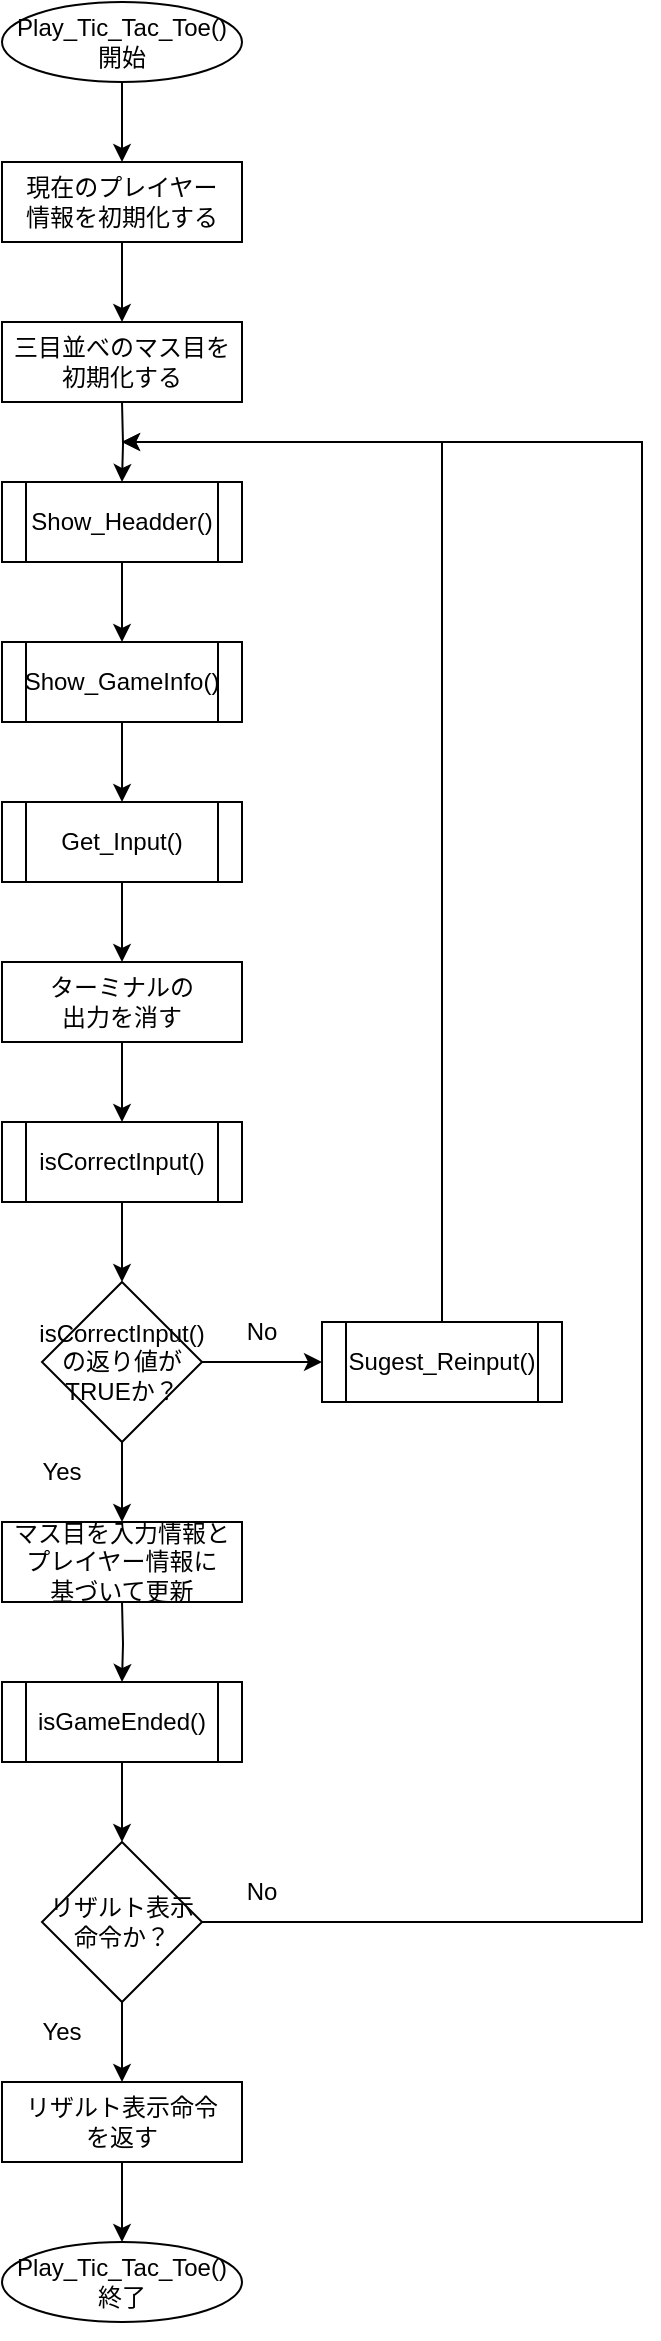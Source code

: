 <mxfile version="24.4.0" type="device">
  <diagram id="C5RBs43oDa-KdzZeNtuy" name="Page-1">
    <mxGraphModel dx="798" dy="1722" grid="1" gridSize="10" guides="1" tooltips="1" connect="1" arrows="1" fold="1" page="1" pageScale="1" pageWidth="827" pageHeight="1169" math="0" shadow="0">
      <root>
        <mxCell id="WIyWlLk6GJQsqaUBKTNV-0" />
        <mxCell id="WIyWlLk6GJQsqaUBKTNV-1" parent="WIyWlLk6GJQsqaUBKTNV-0" />
        <mxCell id="IrcvGG0eoknggt3iQuye-2" style="edgeStyle=orthogonalEdgeStyle;rounded=0;orthogonalLoop=1;jettySize=auto;html=1;exitX=0.5;exitY=1;exitDx=0;exitDy=0;entryX=0.5;entryY=0;entryDx=0;entryDy=0;" parent="WIyWlLk6GJQsqaUBKTNV-1" source="8TOtAR3GiRno94ppOy6--1" target="IrcvGG0eoknggt3iQuye-1" edge="1">
          <mxGeometry relative="1" as="geometry" />
        </mxCell>
        <mxCell id="8TOtAR3GiRno94ppOy6--1" value="Play_Tic_Tac_Toe()&lt;br&gt;開始" style="ellipse;whiteSpace=wrap;html=1;" parent="WIyWlLk6GJQsqaUBKTNV-1" vertex="1">
          <mxGeometry x="200" y="-80" width="120" height="40" as="geometry" />
        </mxCell>
        <mxCell id="8TOtAR3GiRno94ppOy6--6" style="edgeStyle=orthogonalEdgeStyle;rounded=0;orthogonalLoop=1;jettySize=auto;html=1;exitX=0.5;exitY=1;exitDx=0;exitDy=0;entryX=0.5;entryY=0;entryDx=0;entryDy=0;" parent="WIyWlLk6GJQsqaUBKTNV-1" source="8TOtAR3GiRno94ppOy6--3" target="8TOtAR3GiRno94ppOy6--5" edge="1">
          <mxGeometry relative="1" as="geometry" />
        </mxCell>
        <mxCell id="8TOtAR3GiRno94ppOy6--3" value="Show_Headder()" style="shape=process;whiteSpace=wrap;html=1;backgroundOutline=1;" parent="WIyWlLk6GJQsqaUBKTNV-1" vertex="1">
          <mxGeometry x="200" y="160" width="120" height="40" as="geometry" />
        </mxCell>
        <mxCell id="8TOtAR3GiRno94ppOy6--8" style="edgeStyle=orthogonalEdgeStyle;rounded=0;orthogonalLoop=1;jettySize=auto;html=1;exitX=0.5;exitY=1;exitDx=0;exitDy=0;" parent="WIyWlLk6GJQsqaUBKTNV-1" source="8TOtAR3GiRno94ppOy6--5" target="8TOtAR3GiRno94ppOy6--7" edge="1">
          <mxGeometry relative="1" as="geometry" />
        </mxCell>
        <mxCell id="8TOtAR3GiRno94ppOy6--5" value="Show_GameInfo()" style="shape=process;whiteSpace=wrap;html=1;backgroundOutline=1;" parent="WIyWlLk6GJQsqaUBKTNV-1" vertex="1">
          <mxGeometry x="200" y="240" width="120" height="40" as="geometry" />
        </mxCell>
        <mxCell id="IrcvGG0eoknggt3iQuye-4" style="edgeStyle=orthogonalEdgeStyle;rounded=0;orthogonalLoop=1;jettySize=auto;html=1;exitX=0.5;exitY=1;exitDx=0;exitDy=0;entryX=0.5;entryY=0;entryDx=0;entryDy=0;" parent="WIyWlLk6GJQsqaUBKTNV-1" source="8TOtAR3GiRno94ppOy6--7" target="8TOtAR3GiRno94ppOy6--28" edge="1">
          <mxGeometry relative="1" as="geometry" />
        </mxCell>
        <mxCell id="8TOtAR3GiRno94ppOy6--7" value="Get_Input()" style="shape=process;whiteSpace=wrap;html=1;backgroundOutline=1;" parent="WIyWlLk6GJQsqaUBKTNV-1" vertex="1">
          <mxGeometry x="200" y="320" width="120" height="40" as="geometry" />
        </mxCell>
        <mxCell id="IrcvGG0eoknggt3iQuye-6" style="edgeStyle=orthogonalEdgeStyle;rounded=0;orthogonalLoop=1;jettySize=auto;html=1;exitX=0.5;exitY=1;exitDx=0;exitDy=0;entryX=0.5;entryY=0;entryDx=0;entryDy=0;" parent="WIyWlLk6GJQsqaUBKTNV-1" source="8TOtAR3GiRno94ppOy6--9" target="8TOtAR3GiRno94ppOy6--11" edge="1">
          <mxGeometry relative="1" as="geometry" />
        </mxCell>
        <mxCell id="8TOtAR3GiRno94ppOy6--9" value="isCorrectInput()" style="shape=process;whiteSpace=wrap;html=1;backgroundOutline=1;" parent="WIyWlLk6GJQsqaUBKTNV-1" vertex="1">
          <mxGeometry x="200" y="480" width="120" height="40" as="geometry" />
        </mxCell>
        <mxCell id="8TOtAR3GiRno94ppOy6--15" style="edgeStyle=orthogonalEdgeStyle;rounded=0;orthogonalLoop=1;jettySize=auto;html=1;exitX=0.5;exitY=1;exitDx=0;exitDy=0;entryX=0.5;entryY=0;entryDx=0;entryDy=0;" parent="WIyWlLk6GJQsqaUBKTNV-1" source="8TOtAR3GiRno94ppOy6--11" edge="1">
          <mxGeometry relative="1" as="geometry">
            <mxPoint x="260" y="680" as="targetPoint" />
          </mxGeometry>
        </mxCell>
        <mxCell id="8TOtAR3GiRno94ppOy6--26" style="edgeStyle=orthogonalEdgeStyle;rounded=0;orthogonalLoop=1;jettySize=auto;html=1;exitX=1;exitY=0.5;exitDx=0;exitDy=0;entryX=0;entryY=0.5;entryDx=0;entryDy=0;" parent="WIyWlLk6GJQsqaUBKTNV-1" source="8TOtAR3GiRno94ppOy6--11" target="8TOtAR3GiRno94ppOy6--24" edge="1">
          <mxGeometry relative="1" as="geometry" />
        </mxCell>
        <mxCell id="8TOtAR3GiRno94ppOy6--11" value="isCorrectInput()&lt;br&gt;の返り値がTRUEか？" style="rhombus;whiteSpace=wrap;html=1;" parent="WIyWlLk6GJQsqaUBKTNV-1" vertex="1">
          <mxGeometry x="220" y="560" width="80" height="80" as="geometry" />
        </mxCell>
        <mxCell id="8TOtAR3GiRno94ppOy6--21" style="edgeStyle=orthogonalEdgeStyle;rounded=0;orthogonalLoop=1;jettySize=auto;html=1;exitX=0.5;exitY=1;exitDx=0;exitDy=0;entryX=0.5;entryY=0;entryDx=0;entryDy=0;" parent="WIyWlLk6GJQsqaUBKTNV-1" target="8TOtAR3GiRno94ppOy6--20" edge="1">
          <mxGeometry relative="1" as="geometry">
            <mxPoint x="260" y="720" as="sourcePoint" />
          </mxGeometry>
        </mxCell>
        <mxCell id="8TOtAR3GiRno94ppOy6--19" style="edgeStyle=orthogonalEdgeStyle;rounded=0;orthogonalLoop=1;jettySize=auto;html=1;exitX=0.5;exitY=1;exitDx=0;exitDy=0;entryX=0.5;entryY=0;entryDx=0;entryDy=0;" parent="WIyWlLk6GJQsqaUBKTNV-1" target="8TOtAR3GiRno94ppOy6--3" edge="1">
          <mxGeometry relative="1" as="geometry">
            <mxPoint x="260" y="120" as="sourcePoint" />
          </mxGeometry>
        </mxCell>
        <mxCell id="8TOtAR3GiRno94ppOy6--23" style="edgeStyle=orthogonalEdgeStyle;rounded=0;orthogonalLoop=1;jettySize=auto;html=1;exitX=0.5;exitY=1;exitDx=0;exitDy=0;entryX=0.5;entryY=0;entryDx=0;entryDy=0;" parent="WIyWlLk6GJQsqaUBKTNV-1" source="8TOtAR3GiRno94ppOy6--20" target="8TOtAR3GiRno94ppOy6--22" edge="1">
          <mxGeometry relative="1" as="geometry" />
        </mxCell>
        <mxCell id="8TOtAR3GiRno94ppOy6--20" value="isGameEnded()" style="shape=process;whiteSpace=wrap;html=1;backgroundOutline=1;" parent="WIyWlLk6GJQsqaUBKTNV-1" vertex="1">
          <mxGeometry x="200" y="760" width="120" height="40" as="geometry" />
        </mxCell>
        <mxCell id="8TOtAR3GiRno94ppOy6--33" style="edgeStyle=orthogonalEdgeStyle;rounded=0;orthogonalLoop=1;jettySize=auto;html=1;exitX=0.5;exitY=1;exitDx=0;exitDy=0;" parent="WIyWlLk6GJQsqaUBKTNV-1" source="8TOtAR3GiRno94ppOy6--22" target="8TOtAR3GiRno94ppOy6--32" edge="1">
          <mxGeometry relative="1" as="geometry" />
        </mxCell>
        <mxCell id="8TOtAR3GiRno94ppOy6--36" style="edgeStyle=orthogonalEdgeStyle;rounded=0;orthogonalLoop=1;jettySize=auto;html=1;exitX=1;exitY=0.5;exitDx=0;exitDy=0;" parent="WIyWlLk6GJQsqaUBKTNV-1" source="8TOtAR3GiRno94ppOy6--22" edge="1">
          <mxGeometry relative="1" as="geometry">
            <mxPoint x="260" y="140" as="targetPoint" />
            <Array as="points">
              <mxPoint x="520" y="880" />
              <mxPoint x="520" y="140" />
            </Array>
          </mxGeometry>
        </mxCell>
        <mxCell id="8TOtAR3GiRno94ppOy6--22" value="リザルト表示命令か？" style="rhombus;whiteSpace=wrap;html=1;" parent="WIyWlLk6GJQsqaUBKTNV-1" vertex="1">
          <mxGeometry x="220" y="840" width="80" height="80" as="geometry" />
        </mxCell>
        <mxCell id="8TOtAR3GiRno94ppOy6--31" style="edgeStyle=orthogonalEdgeStyle;rounded=0;orthogonalLoop=1;jettySize=auto;html=1;exitX=0.5;exitY=0;exitDx=0;exitDy=0;" parent="WIyWlLk6GJQsqaUBKTNV-1" source="8TOtAR3GiRno94ppOy6--24" edge="1">
          <mxGeometry relative="1" as="geometry">
            <mxPoint x="260" y="140" as="targetPoint" />
            <Array as="points">
              <mxPoint x="420" y="140" />
            </Array>
          </mxGeometry>
        </mxCell>
        <mxCell id="8TOtAR3GiRno94ppOy6--24" value="Sugest_Reinput()" style="shape=process;whiteSpace=wrap;html=1;backgroundOutline=1;" parent="WIyWlLk6GJQsqaUBKTNV-1" vertex="1">
          <mxGeometry x="360" y="580" width="120" height="40" as="geometry" />
        </mxCell>
        <mxCell id="IrcvGG0eoknggt3iQuye-5" style="edgeStyle=orthogonalEdgeStyle;rounded=0;orthogonalLoop=1;jettySize=auto;html=1;exitX=0.5;exitY=1;exitDx=0;exitDy=0;entryX=0.5;entryY=0;entryDx=0;entryDy=0;" parent="WIyWlLk6GJQsqaUBKTNV-1" source="8TOtAR3GiRno94ppOy6--28" target="8TOtAR3GiRno94ppOy6--9" edge="1">
          <mxGeometry relative="1" as="geometry" />
        </mxCell>
        <mxCell id="8TOtAR3GiRno94ppOy6--28" value="ターミナルの&lt;div&gt;出力を消す&lt;/div&gt;" style="rounded=0;whiteSpace=wrap;html=1;" parent="WIyWlLk6GJQsqaUBKTNV-1" vertex="1">
          <mxGeometry x="200" y="400" width="120" height="40" as="geometry" />
        </mxCell>
        <mxCell id="8TOtAR3GiRno94ppOy6--38" style="edgeStyle=orthogonalEdgeStyle;rounded=0;orthogonalLoop=1;jettySize=auto;html=1;exitX=0.5;exitY=1;exitDx=0;exitDy=0;entryX=0.5;entryY=0;entryDx=0;entryDy=0;" parent="WIyWlLk6GJQsqaUBKTNV-1" source="8TOtAR3GiRno94ppOy6--32" target="8TOtAR3GiRno94ppOy6--37" edge="1">
          <mxGeometry relative="1" as="geometry" />
        </mxCell>
        <mxCell id="8TOtAR3GiRno94ppOy6--32" value="リザルト表示命令&lt;div&gt;を返す&lt;/div&gt;" style="rounded=0;whiteSpace=wrap;html=1;" parent="WIyWlLk6GJQsqaUBKTNV-1" vertex="1">
          <mxGeometry x="200" y="960" width="120" height="40" as="geometry" />
        </mxCell>
        <mxCell id="8TOtAR3GiRno94ppOy6--37" value="Play_Tic_Tac_Toe()&lt;br&gt;終了" style="ellipse;whiteSpace=wrap;html=1;" parent="WIyWlLk6GJQsqaUBKTNV-1" vertex="1">
          <mxGeometry x="200" y="1040" width="120" height="40" as="geometry" />
        </mxCell>
        <mxCell id="8TOtAR3GiRno94ppOy6--39" style="edgeStyle=orthogonalEdgeStyle;rounded=0;orthogonalLoop=1;jettySize=auto;html=1;exitX=0.5;exitY=1;exitDx=0;exitDy=0;" parent="WIyWlLk6GJQsqaUBKTNV-1" source="8TOtAR3GiRno94ppOy6--37" target="8TOtAR3GiRno94ppOy6--37" edge="1">
          <mxGeometry relative="1" as="geometry" />
        </mxCell>
        <mxCell id="8TOtAR3GiRno94ppOy6--40" value="三目並べのマス目を初期化する" style="rounded=0;whiteSpace=wrap;html=1;" parent="WIyWlLk6GJQsqaUBKTNV-1" vertex="1">
          <mxGeometry x="200" y="80" width="120" height="40" as="geometry" />
        </mxCell>
        <mxCell id="IrcvGG0eoknggt3iQuye-0" value="マス目を入力情報と&lt;div&gt;プレイヤー情報に&lt;/div&gt;&lt;div&gt;基づいて更新&lt;/div&gt;" style="rounded=0;whiteSpace=wrap;html=1;" parent="WIyWlLk6GJQsqaUBKTNV-1" vertex="1">
          <mxGeometry x="200" y="680" width="120" height="40" as="geometry" />
        </mxCell>
        <mxCell id="IrcvGG0eoknggt3iQuye-3" style="edgeStyle=orthogonalEdgeStyle;rounded=0;orthogonalLoop=1;jettySize=auto;html=1;exitX=0.5;exitY=1;exitDx=0;exitDy=0;entryX=0.5;entryY=0;entryDx=0;entryDy=0;" parent="WIyWlLk6GJQsqaUBKTNV-1" source="IrcvGG0eoknggt3iQuye-1" target="8TOtAR3GiRno94ppOy6--40" edge="1">
          <mxGeometry relative="1" as="geometry" />
        </mxCell>
        <mxCell id="IrcvGG0eoknggt3iQuye-1" value="現在のプレイヤー&lt;div&gt;情報を初期化する&lt;/div&gt;" style="rounded=0;whiteSpace=wrap;html=1;" parent="WIyWlLk6GJQsqaUBKTNV-1" vertex="1">
          <mxGeometry x="200" width="120" height="40" as="geometry" />
        </mxCell>
        <mxCell id="2pQtDnF-eNBCWStXExB4-0" value="No" style="text;html=1;align=center;verticalAlign=middle;whiteSpace=wrap;rounded=0;" vertex="1" parent="WIyWlLk6GJQsqaUBKTNV-1">
          <mxGeometry x="300" y="570" width="60" height="30" as="geometry" />
        </mxCell>
        <mxCell id="2pQtDnF-eNBCWStXExB4-2" value="Yes" style="text;html=1;align=center;verticalAlign=middle;whiteSpace=wrap;rounded=0;" vertex="1" parent="WIyWlLk6GJQsqaUBKTNV-1">
          <mxGeometry x="200" y="640" width="60" height="30" as="geometry" />
        </mxCell>
        <mxCell id="2pQtDnF-eNBCWStXExB4-3" value="No" style="text;html=1;align=center;verticalAlign=middle;whiteSpace=wrap;rounded=0;" vertex="1" parent="WIyWlLk6GJQsqaUBKTNV-1">
          <mxGeometry x="300" y="850" width="60" height="30" as="geometry" />
        </mxCell>
        <mxCell id="2pQtDnF-eNBCWStXExB4-4" value="Yes" style="text;html=1;align=center;verticalAlign=middle;whiteSpace=wrap;rounded=0;" vertex="1" parent="WIyWlLk6GJQsqaUBKTNV-1">
          <mxGeometry x="200" y="920" width="60" height="30" as="geometry" />
        </mxCell>
      </root>
    </mxGraphModel>
  </diagram>
</mxfile>

